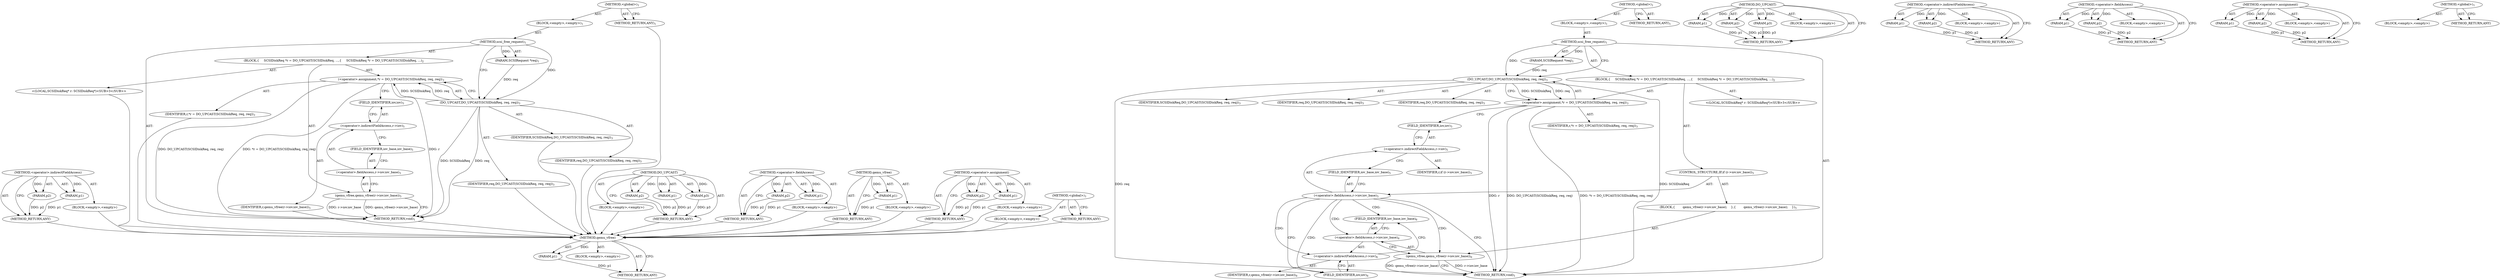digraph "&lt;global&gt;" {
vulnerable_63 [label=<(METHOD,&lt;operator&gt;.indirectFieldAccess)>];
vulnerable_64 [label=<(PARAM,p1)>];
vulnerable_65 [label=<(PARAM,p2)>];
vulnerable_66 [label=<(BLOCK,&lt;empty&gt;,&lt;empty&gt;)>];
vulnerable_67 [label=<(METHOD_RETURN,ANY)>];
vulnerable_6 [label=<(METHOD,&lt;global&gt;)<SUB>1</SUB>>];
vulnerable_7 [label=<(BLOCK,&lt;empty&gt;,&lt;empty&gt;)<SUB>1</SUB>>];
vulnerable_8 [label=<(METHOD,scsi_free_request)<SUB>1</SUB>>];
vulnerable_9 [label=<(PARAM,SCSIRequest *req)<SUB>1</SUB>>];
vulnerable_10 [label=<(BLOCK,{
     SCSIDiskReq *r = DO_UPCAST(SCSIDiskReq, ...,{
     SCSIDiskReq *r = DO_UPCAST(SCSIDiskReq, ...)<SUB>2</SUB>>];
vulnerable_11 [label="<(LOCAL,SCSIDiskReq* r: SCSIDiskReq*)<SUB>3</SUB>>"];
vulnerable_12 [label=<(&lt;operator&gt;.assignment,*r = DO_UPCAST(SCSIDiskReq, req, req))<SUB>3</SUB>>];
vulnerable_13 [label=<(IDENTIFIER,r,*r = DO_UPCAST(SCSIDiskReq, req, req))<SUB>3</SUB>>];
vulnerable_14 [label=<(DO_UPCAST,DO_UPCAST(SCSIDiskReq, req, req))<SUB>3</SUB>>];
vulnerable_15 [label=<(IDENTIFIER,SCSIDiskReq,DO_UPCAST(SCSIDiskReq, req, req))<SUB>3</SUB>>];
vulnerable_16 [label=<(IDENTIFIER,req,DO_UPCAST(SCSIDiskReq, req, req))<SUB>3</SUB>>];
vulnerable_17 [label=<(IDENTIFIER,req,DO_UPCAST(SCSIDiskReq, req, req))<SUB>3</SUB>>];
vulnerable_18 [label=<(qemu_vfree,qemu_vfree(r-&gt;iov.iov_base))<SUB>5</SUB>>];
vulnerable_19 [label=<(&lt;operator&gt;.fieldAccess,r-&gt;iov.iov_base)<SUB>5</SUB>>];
vulnerable_20 [label=<(&lt;operator&gt;.indirectFieldAccess,r-&gt;iov)<SUB>5</SUB>>];
vulnerable_21 [label=<(IDENTIFIER,r,qemu_vfree(r-&gt;iov.iov_base))<SUB>5</SUB>>];
vulnerable_22 [label=<(FIELD_IDENTIFIER,iov,iov)<SUB>5</SUB>>];
vulnerable_23 [label=<(FIELD_IDENTIFIER,iov_base,iov_base)<SUB>5</SUB>>];
vulnerable_24 [label=<(METHOD_RETURN,void)<SUB>1</SUB>>];
vulnerable_26 [label=<(METHOD_RETURN,ANY)<SUB>1</SUB>>];
vulnerable_48 [label=<(METHOD,DO_UPCAST)>];
vulnerable_49 [label=<(PARAM,p1)>];
vulnerable_50 [label=<(PARAM,p2)>];
vulnerable_51 [label=<(PARAM,p3)>];
vulnerable_52 [label=<(BLOCK,&lt;empty&gt;,&lt;empty&gt;)>];
vulnerable_53 [label=<(METHOD_RETURN,ANY)>];
vulnerable_58 [label=<(METHOD,&lt;operator&gt;.fieldAccess)>];
vulnerable_59 [label=<(PARAM,p1)>];
vulnerable_60 [label=<(PARAM,p2)>];
vulnerable_61 [label=<(BLOCK,&lt;empty&gt;,&lt;empty&gt;)>];
vulnerable_62 [label=<(METHOD_RETURN,ANY)>];
vulnerable_54 [label=<(METHOD,qemu_vfree)>];
vulnerable_55 [label=<(PARAM,p1)>];
vulnerable_56 [label=<(BLOCK,&lt;empty&gt;,&lt;empty&gt;)>];
vulnerable_57 [label=<(METHOD_RETURN,ANY)>];
vulnerable_43 [label=<(METHOD,&lt;operator&gt;.assignment)>];
vulnerable_44 [label=<(PARAM,p1)>];
vulnerable_45 [label=<(PARAM,p2)>];
vulnerable_46 [label=<(BLOCK,&lt;empty&gt;,&lt;empty&gt;)>];
vulnerable_47 [label=<(METHOD_RETURN,ANY)>];
vulnerable_37 [label=<(METHOD,&lt;global&gt;)<SUB>1</SUB>>];
vulnerable_38 [label=<(BLOCK,&lt;empty&gt;,&lt;empty&gt;)>];
vulnerable_39 [label=<(METHOD_RETURN,ANY)>];
fixed_71 [label=<(METHOD,qemu_vfree)>];
fixed_72 [label=<(PARAM,p1)>];
fixed_73 [label=<(BLOCK,&lt;empty&gt;,&lt;empty&gt;)>];
fixed_74 [label=<(METHOD_RETURN,ANY)>];
fixed_6 [label=<(METHOD,&lt;global&gt;)<SUB>1</SUB>>];
fixed_7 [label=<(BLOCK,&lt;empty&gt;,&lt;empty&gt;)<SUB>1</SUB>>];
fixed_8 [label=<(METHOD,scsi_free_request)<SUB>1</SUB>>];
fixed_9 [label=<(PARAM,SCSIRequest *req)<SUB>1</SUB>>];
fixed_10 [label=<(BLOCK,{
     SCSIDiskReq *r = DO_UPCAST(SCSIDiskReq, ...,{
     SCSIDiskReq *r = DO_UPCAST(SCSIDiskReq, ...)<SUB>2</SUB>>];
fixed_11 [label="<(LOCAL,SCSIDiskReq* r: SCSIDiskReq*)<SUB>3</SUB>>"];
fixed_12 [label=<(&lt;operator&gt;.assignment,*r = DO_UPCAST(SCSIDiskReq, req, req))<SUB>3</SUB>>];
fixed_13 [label=<(IDENTIFIER,r,*r = DO_UPCAST(SCSIDiskReq, req, req))<SUB>3</SUB>>];
fixed_14 [label=<(DO_UPCAST,DO_UPCAST(SCSIDiskReq, req, req))<SUB>3</SUB>>];
fixed_15 [label=<(IDENTIFIER,SCSIDiskReq,DO_UPCAST(SCSIDiskReq, req, req))<SUB>3</SUB>>];
fixed_16 [label=<(IDENTIFIER,req,DO_UPCAST(SCSIDiskReq, req, req))<SUB>3</SUB>>];
fixed_17 [label=<(IDENTIFIER,req,DO_UPCAST(SCSIDiskReq, req, req))<SUB>3</SUB>>];
fixed_18 [label=<(CONTROL_STRUCTURE,IF,if (r-&gt;iov.iov_base))<SUB>5</SUB>>];
fixed_19 [label=<(&lt;operator&gt;.fieldAccess,r-&gt;iov.iov_base)<SUB>5</SUB>>];
fixed_20 [label=<(&lt;operator&gt;.indirectFieldAccess,r-&gt;iov)<SUB>5</SUB>>];
fixed_21 [label=<(IDENTIFIER,r,if (r-&gt;iov.iov_base))<SUB>5</SUB>>];
fixed_22 [label=<(FIELD_IDENTIFIER,iov,iov)<SUB>5</SUB>>];
fixed_23 [label=<(FIELD_IDENTIFIER,iov_base,iov_base)<SUB>5</SUB>>];
fixed_24 [label=<(BLOCK,{
        qemu_vfree(r-&gt;iov.iov_base);
    },{
        qemu_vfree(r-&gt;iov.iov_base);
    })<SUB>5</SUB>>];
fixed_25 [label=<(qemu_vfree,qemu_vfree(r-&gt;iov.iov_base))<SUB>6</SUB>>];
fixed_26 [label=<(&lt;operator&gt;.fieldAccess,r-&gt;iov.iov_base)<SUB>6</SUB>>];
fixed_27 [label=<(&lt;operator&gt;.indirectFieldAccess,r-&gt;iov)<SUB>6</SUB>>];
fixed_28 [label=<(IDENTIFIER,r,qemu_vfree(r-&gt;iov.iov_base))<SUB>6</SUB>>];
fixed_29 [label=<(FIELD_IDENTIFIER,iov,iov)<SUB>6</SUB>>];
fixed_30 [label=<(FIELD_IDENTIFIER,iov_base,iov_base)<SUB>6</SUB>>];
fixed_31 [label=<(METHOD_RETURN,void)<SUB>1</SUB>>];
fixed_33 [label=<(METHOD_RETURN,ANY)<SUB>1</SUB>>];
fixed_55 [label=<(METHOD,DO_UPCAST)>];
fixed_56 [label=<(PARAM,p1)>];
fixed_57 [label=<(PARAM,p2)>];
fixed_58 [label=<(PARAM,p3)>];
fixed_59 [label=<(BLOCK,&lt;empty&gt;,&lt;empty&gt;)>];
fixed_60 [label=<(METHOD_RETURN,ANY)>];
fixed_66 [label=<(METHOD,&lt;operator&gt;.indirectFieldAccess)>];
fixed_67 [label=<(PARAM,p1)>];
fixed_68 [label=<(PARAM,p2)>];
fixed_69 [label=<(BLOCK,&lt;empty&gt;,&lt;empty&gt;)>];
fixed_70 [label=<(METHOD_RETURN,ANY)>];
fixed_61 [label=<(METHOD,&lt;operator&gt;.fieldAccess)>];
fixed_62 [label=<(PARAM,p1)>];
fixed_63 [label=<(PARAM,p2)>];
fixed_64 [label=<(BLOCK,&lt;empty&gt;,&lt;empty&gt;)>];
fixed_65 [label=<(METHOD_RETURN,ANY)>];
fixed_50 [label=<(METHOD,&lt;operator&gt;.assignment)>];
fixed_51 [label=<(PARAM,p1)>];
fixed_52 [label=<(PARAM,p2)>];
fixed_53 [label=<(BLOCK,&lt;empty&gt;,&lt;empty&gt;)>];
fixed_54 [label=<(METHOD_RETURN,ANY)>];
fixed_44 [label=<(METHOD,&lt;global&gt;)<SUB>1</SUB>>];
fixed_45 [label=<(BLOCK,&lt;empty&gt;,&lt;empty&gt;)>];
fixed_46 [label=<(METHOD_RETURN,ANY)>];
vulnerable_63 -> vulnerable_64  [key=0, label="AST: "];
vulnerable_63 -> vulnerable_64  [key=1, label="DDG: "];
vulnerable_63 -> vulnerable_66  [key=0, label="AST: "];
vulnerable_63 -> vulnerable_65  [key=0, label="AST: "];
vulnerable_63 -> vulnerable_65  [key=1, label="DDG: "];
vulnerable_63 -> vulnerable_67  [key=0, label="AST: "];
vulnerable_63 -> vulnerable_67  [key=1, label="CFG: "];
vulnerable_64 -> vulnerable_67  [key=0, label="DDG: p1"];
vulnerable_65 -> vulnerable_67  [key=0, label="DDG: p2"];
vulnerable_66 -> fixed_71  [key=0];
vulnerable_67 -> fixed_71  [key=0];
vulnerable_6 -> vulnerable_7  [key=0, label="AST: "];
vulnerable_6 -> vulnerable_26  [key=0, label="AST: "];
vulnerable_6 -> vulnerable_26  [key=1, label="CFG: "];
vulnerable_7 -> vulnerable_8  [key=0, label="AST: "];
vulnerable_8 -> vulnerable_9  [key=0, label="AST: "];
vulnerable_8 -> vulnerable_9  [key=1, label="DDG: "];
vulnerable_8 -> vulnerable_10  [key=0, label="AST: "];
vulnerable_8 -> vulnerable_24  [key=0, label="AST: "];
vulnerable_8 -> vulnerable_14  [key=0, label="CFG: "];
vulnerable_8 -> vulnerable_14  [key=1, label="DDG: "];
vulnerable_9 -> vulnerable_14  [key=0, label="DDG: req"];
vulnerable_10 -> vulnerable_11  [key=0, label="AST: "];
vulnerable_10 -> vulnerable_12  [key=0, label="AST: "];
vulnerable_10 -> vulnerable_18  [key=0, label="AST: "];
vulnerable_11 -> fixed_71  [key=0];
vulnerable_12 -> vulnerable_13  [key=0, label="AST: "];
vulnerable_12 -> vulnerable_14  [key=0, label="AST: "];
vulnerable_12 -> vulnerable_22  [key=0, label="CFG: "];
vulnerable_12 -> vulnerable_24  [key=0, label="DDG: r"];
vulnerable_12 -> vulnerable_24  [key=1, label="DDG: DO_UPCAST(SCSIDiskReq, req, req)"];
vulnerable_12 -> vulnerable_24  [key=2, label="DDG: *r = DO_UPCAST(SCSIDiskReq, req, req)"];
vulnerable_13 -> fixed_71  [key=0];
vulnerable_14 -> vulnerable_15  [key=0, label="AST: "];
vulnerable_14 -> vulnerable_16  [key=0, label="AST: "];
vulnerable_14 -> vulnerable_17  [key=0, label="AST: "];
vulnerable_14 -> vulnerable_12  [key=0, label="CFG: "];
vulnerable_14 -> vulnerable_12  [key=1, label="DDG: SCSIDiskReq"];
vulnerable_14 -> vulnerable_12  [key=2, label="DDG: req"];
vulnerable_14 -> vulnerable_24  [key=0, label="DDG: req"];
vulnerable_14 -> vulnerable_24  [key=1, label="DDG: SCSIDiskReq"];
vulnerable_15 -> fixed_71  [key=0];
vulnerable_16 -> fixed_71  [key=0];
vulnerable_17 -> fixed_71  [key=0];
vulnerable_18 -> vulnerable_19  [key=0, label="AST: "];
vulnerable_18 -> vulnerable_24  [key=0, label="CFG: "];
vulnerable_18 -> vulnerable_24  [key=1, label="DDG: r-&gt;iov.iov_base"];
vulnerable_18 -> vulnerable_24  [key=2, label="DDG: qemu_vfree(r-&gt;iov.iov_base)"];
vulnerable_19 -> vulnerable_20  [key=0, label="AST: "];
vulnerable_19 -> vulnerable_23  [key=0, label="AST: "];
vulnerable_19 -> vulnerable_18  [key=0, label="CFG: "];
vulnerable_20 -> vulnerable_21  [key=0, label="AST: "];
vulnerable_20 -> vulnerable_22  [key=0, label="AST: "];
vulnerable_20 -> vulnerable_23  [key=0, label="CFG: "];
vulnerable_21 -> fixed_71  [key=0];
vulnerable_22 -> vulnerable_20  [key=0, label="CFG: "];
vulnerable_23 -> vulnerable_19  [key=0, label="CFG: "];
vulnerable_24 -> fixed_71  [key=0];
vulnerable_26 -> fixed_71  [key=0];
vulnerable_48 -> vulnerable_49  [key=0, label="AST: "];
vulnerable_48 -> vulnerable_49  [key=1, label="DDG: "];
vulnerable_48 -> vulnerable_52  [key=0, label="AST: "];
vulnerable_48 -> vulnerable_50  [key=0, label="AST: "];
vulnerable_48 -> vulnerable_50  [key=1, label="DDG: "];
vulnerable_48 -> vulnerable_53  [key=0, label="AST: "];
vulnerable_48 -> vulnerable_53  [key=1, label="CFG: "];
vulnerable_48 -> vulnerable_51  [key=0, label="AST: "];
vulnerable_48 -> vulnerable_51  [key=1, label="DDG: "];
vulnerable_49 -> vulnerable_53  [key=0, label="DDG: p1"];
vulnerable_50 -> vulnerable_53  [key=0, label="DDG: p2"];
vulnerable_51 -> vulnerable_53  [key=0, label="DDG: p3"];
vulnerable_52 -> fixed_71  [key=0];
vulnerable_53 -> fixed_71  [key=0];
vulnerable_58 -> vulnerable_59  [key=0, label="AST: "];
vulnerable_58 -> vulnerable_59  [key=1, label="DDG: "];
vulnerable_58 -> vulnerable_61  [key=0, label="AST: "];
vulnerable_58 -> vulnerable_60  [key=0, label="AST: "];
vulnerable_58 -> vulnerable_60  [key=1, label="DDG: "];
vulnerable_58 -> vulnerable_62  [key=0, label="AST: "];
vulnerable_58 -> vulnerable_62  [key=1, label="CFG: "];
vulnerable_59 -> vulnerable_62  [key=0, label="DDG: p1"];
vulnerable_60 -> vulnerable_62  [key=0, label="DDG: p2"];
vulnerable_61 -> fixed_71  [key=0];
vulnerable_62 -> fixed_71  [key=0];
vulnerable_54 -> vulnerable_55  [key=0, label="AST: "];
vulnerable_54 -> vulnerable_55  [key=1, label="DDG: "];
vulnerable_54 -> vulnerable_56  [key=0, label="AST: "];
vulnerable_54 -> vulnerable_57  [key=0, label="AST: "];
vulnerable_54 -> vulnerable_57  [key=1, label="CFG: "];
vulnerable_55 -> vulnerable_57  [key=0, label="DDG: p1"];
vulnerable_56 -> fixed_71  [key=0];
vulnerable_57 -> fixed_71  [key=0];
vulnerable_43 -> vulnerable_44  [key=0, label="AST: "];
vulnerable_43 -> vulnerable_44  [key=1, label="DDG: "];
vulnerable_43 -> vulnerable_46  [key=0, label="AST: "];
vulnerable_43 -> vulnerable_45  [key=0, label="AST: "];
vulnerable_43 -> vulnerable_45  [key=1, label="DDG: "];
vulnerable_43 -> vulnerable_47  [key=0, label="AST: "];
vulnerable_43 -> vulnerable_47  [key=1, label="CFG: "];
vulnerable_44 -> vulnerable_47  [key=0, label="DDG: p1"];
vulnerable_45 -> vulnerable_47  [key=0, label="DDG: p2"];
vulnerable_46 -> fixed_71  [key=0];
vulnerable_47 -> fixed_71  [key=0];
vulnerable_37 -> vulnerable_38  [key=0, label="AST: "];
vulnerable_37 -> vulnerable_39  [key=0, label="AST: "];
vulnerable_37 -> vulnerable_39  [key=1, label="CFG: "];
vulnerable_38 -> fixed_71  [key=0];
vulnerable_39 -> fixed_71  [key=0];
fixed_71 -> fixed_72  [key=0, label="AST: "];
fixed_71 -> fixed_72  [key=1, label="DDG: "];
fixed_71 -> fixed_73  [key=0, label="AST: "];
fixed_71 -> fixed_74  [key=0, label="AST: "];
fixed_71 -> fixed_74  [key=1, label="CFG: "];
fixed_72 -> fixed_74  [key=0, label="DDG: p1"];
fixed_6 -> fixed_7  [key=0, label="AST: "];
fixed_6 -> fixed_33  [key=0, label="AST: "];
fixed_6 -> fixed_33  [key=1, label="CFG: "];
fixed_7 -> fixed_8  [key=0, label="AST: "];
fixed_8 -> fixed_9  [key=0, label="AST: "];
fixed_8 -> fixed_9  [key=1, label="DDG: "];
fixed_8 -> fixed_10  [key=0, label="AST: "];
fixed_8 -> fixed_31  [key=0, label="AST: "];
fixed_8 -> fixed_14  [key=0, label="CFG: "];
fixed_8 -> fixed_14  [key=1, label="DDG: "];
fixed_9 -> fixed_14  [key=0, label="DDG: req"];
fixed_10 -> fixed_11  [key=0, label="AST: "];
fixed_10 -> fixed_12  [key=0, label="AST: "];
fixed_10 -> fixed_18  [key=0, label="AST: "];
fixed_12 -> fixed_13  [key=0, label="AST: "];
fixed_12 -> fixed_14  [key=0, label="AST: "];
fixed_12 -> fixed_22  [key=0, label="CFG: "];
fixed_12 -> fixed_31  [key=0, label="DDG: r"];
fixed_12 -> fixed_31  [key=1, label="DDG: DO_UPCAST(SCSIDiskReq, req, req)"];
fixed_12 -> fixed_31  [key=2, label="DDG: *r = DO_UPCAST(SCSIDiskReq, req, req)"];
fixed_14 -> fixed_15  [key=0, label="AST: "];
fixed_14 -> fixed_16  [key=0, label="AST: "];
fixed_14 -> fixed_17  [key=0, label="AST: "];
fixed_14 -> fixed_12  [key=0, label="CFG: "];
fixed_14 -> fixed_12  [key=1, label="DDG: SCSIDiskReq"];
fixed_14 -> fixed_12  [key=2, label="DDG: req"];
fixed_14 -> fixed_31  [key=0, label="DDG: req"];
fixed_14 -> fixed_31  [key=1, label="DDG: SCSIDiskReq"];
fixed_18 -> fixed_19  [key=0, label="AST: "];
fixed_18 -> fixed_24  [key=0, label="AST: "];
fixed_19 -> fixed_20  [key=0, label="AST: "];
fixed_19 -> fixed_23  [key=0, label="AST: "];
fixed_19 -> fixed_31  [key=0, label="CFG: "];
fixed_19 -> fixed_29  [key=0, label="CFG: "];
fixed_19 -> fixed_29  [key=1, label="CDG: "];
fixed_19 -> fixed_30  [key=0, label="CDG: "];
fixed_19 -> fixed_25  [key=0, label="CDG: "];
fixed_19 -> fixed_26  [key=0, label="CDG: "];
fixed_19 -> fixed_27  [key=0, label="CDG: "];
fixed_20 -> fixed_21  [key=0, label="AST: "];
fixed_20 -> fixed_22  [key=0, label="AST: "];
fixed_20 -> fixed_23  [key=0, label="CFG: "];
fixed_22 -> fixed_20  [key=0, label="CFG: "];
fixed_23 -> fixed_19  [key=0, label="CFG: "];
fixed_24 -> fixed_25  [key=0, label="AST: "];
fixed_25 -> fixed_26  [key=0, label="AST: "];
fixed_25 -> fixed_31  [key=0, label="CFG: "];
fixed_25 -> fixed_31  [key=1, label="DDG: r-&gt;iov.iov_base"];
fixed_25 -> fixed_31  [key=2, label="DDG: qemu_vfree(r-&gt;iov.iov_base)"];
fixed_26 -> fixed_27  [key=0, label="AST: "];
fixed_26 -> fixed_30  [key=0, label="AST: "];
fixed_26 -> fixed_25  [key=0, label="CFG: "];
fixed_27 -> fixed_28  [key=0, label="AST: "];
fixed_27 -> fixed_29  [key=0, label="AST: "];
fixed_27 -> fixed_30  [key=0, label="CFG: "];
fixed_29 -> fixed_27  [key=0, label="CFG: "];
fixed_30 -> fixed_26  [key=0, label="CFG: "];
fixed_55 -> fixed_56  [key=0, label="AST: "];
fixed_55 -> fixed_56  [key=1, label="DDG: "];
fixed_55 -> fixed_59  [key=0, label="AST: "];
fixed_55 -> fixed_57  [key=0, label="AST: "];
fixed_55 -> fixed_57  [key=1, label="DDG: "];
fixed_55 -> fixed_60  [key=0, label="AST: "];
fixed_55 -> fixed_60  [key=1, label="CFG: "];
fixed_55 -> fixed_58  [key=0, label="AST: "];
fixed_55 -> fixed_58  [key=1, label="DDG: "];
fixed_56 -> fixed_60  [key=0, label="DDG: p1"];
fixed_57 -> fixed_60  [key=0, label="DDG: p2"];
fixed_58 -> fixed_60  [key=0, label="DDG: p3"];
fixed_66 -> fixed_67  [key=0, label="AST: "];
fixed_66 -> fixed_67  [key=1, label="DDG: "];
fixed_66 -> fixed_69  [key=0, label="AST: "];
fixed_66 -> fixed_68  [key=0, label="AST: "];
fixed_66 -> fixed_68  [key=1, label="DDG: "];
fixed_66 -> fixed_70  [key=0, label="AST: "];
fixed_66 -> fixed_70  [key=1, label="CFG: "];
fixed_67 -> fixed_70  [key=0, label="DDG: p1"];
fixed_68 -> fixed_70  [key=0, label="DDG: p2"];
fixed_61 -> fixed_62  [key=0, label="AST: "];
fixed_61 -> fixed_62  [key=1, label="DDG: "];
fixed_61 -> fixed_64  [key=0, label="AST: "];
fixed_61 -> fixed_63  [key=0, label="AST: "];
fixed_61 -> fixed_63  [key=1, label="DDG: "];
fixed_61 -> fixed_65  [key=0, label="AST: "];
fixed_61 -> fixed_65  [key=1, label="CFG: "];
fixed_62 -> fixed_65  [key=0, label="DDG: p1"];
fixed_63 -> fixed_65  [key=0, label="DDG: p2"];
fixed_50 -> fixed_51  [key=0, label="AST: "];
fixed_50 -> fixed_51  [key=1, label="DDG: "];
fixed_50 -> fixed_53  [key=0, label="AST: "];
fixed_50 -> fixed_52  [key=0, label="AST: "];
fixed_50 -> fixed_52  [key=1, label="DDG: "];
fixed_50 -> fixed_54  [key=0, label="AST: "];
fixed_50 -> fixed_54  [key=1, label="CFG: "];
fixed_51 -> fixed_54  [key=0, label="DDG: p1"];
fixed_52 -> fixed_54  [key=0, label="DDG: p2"];
fixed_44 -> fixed_45  [key=0, label="AST: "];
fixed_44 -> fixed_46  [key=0, label="AST: "];
fixed_44 -> fixed_46  [key=1, label="CFG: "];
}
